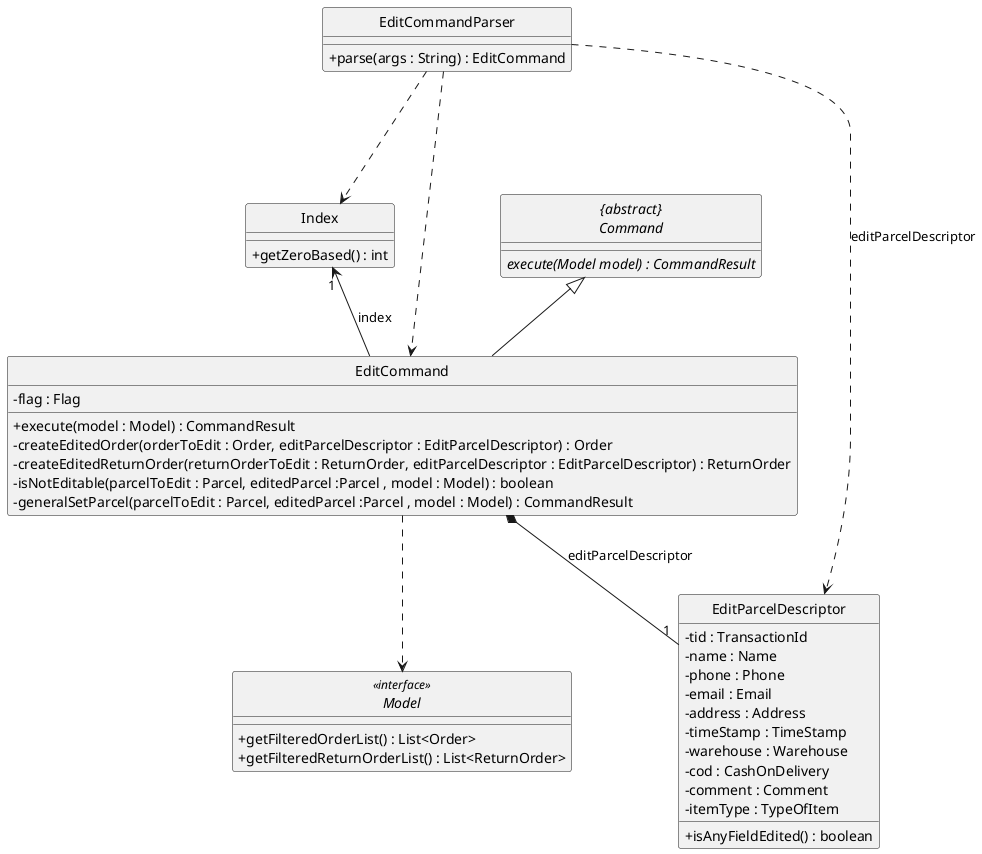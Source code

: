 @startuml
skinparam backgroundColor #ffffff
skinparam classAttributeIconSize 0
hide circle

"{abstract}\nCommand" <|-- EditCommand
Index "1" <-down- EditCommand : index
EditCommand ..> Model
EditCommand *-- "1" EditParcelDescriptor : editParcelDescriptor
EditCommandParser ..> EditParcelDescriptor : editParcelDescriptor
EditCommandParser .right.> EditCommand
EditCommandParser .-down-> Index

abstract class "{abstract}\nCommand" {
    {abstract} execute(Model model) : CommandResult
}

class EditCommand {
    'Fields of SearchCommand
    - flag : Flag

    'Methods of SearchCommand
    + execute(model : Model) : CommandResult
    - createEditedOrder(orderToEdit : Order, editParcelDescriptor : EditParcelDescriptor) : Order
    - createEditedReturnOrder(returnOrderToEdit : ReturnOrder, editParcelDescriptor : EditParcelDescriptor) : ReturnOrder
    - isNotEditable(parcelToEdit : Parcel, editedParcel :Parcel , model : Model) : boolean
    - generalSetParcel(parcelToEdit : Parcel, editedParcel :Parcel , model : Model) : CommandResult
}

class EditParcelDescriptor {
    - tid : TransactionId
    - name : Name
    - phone : Phone
    - email : Email
    - address : Address
    - timeStamp : TimeStamp
    - warehouse : Warehouse
    - cod : CashOnDelivery
    - comment : Comment
    - itemType : TypeOfItem
    + isAnyFieldEdited() : boolean

}

class EditCommandParser {

    + parse(args : String) : EditCommand
}


interface Model <<interface>> {
    'Interface Methods
    + getFilteredOrderList() : List<Order>
    + getFilteredReturnOrderList() : List<ReturnOrder>
}

class Index {
    + getZeroBased() : int
}

@enduml
